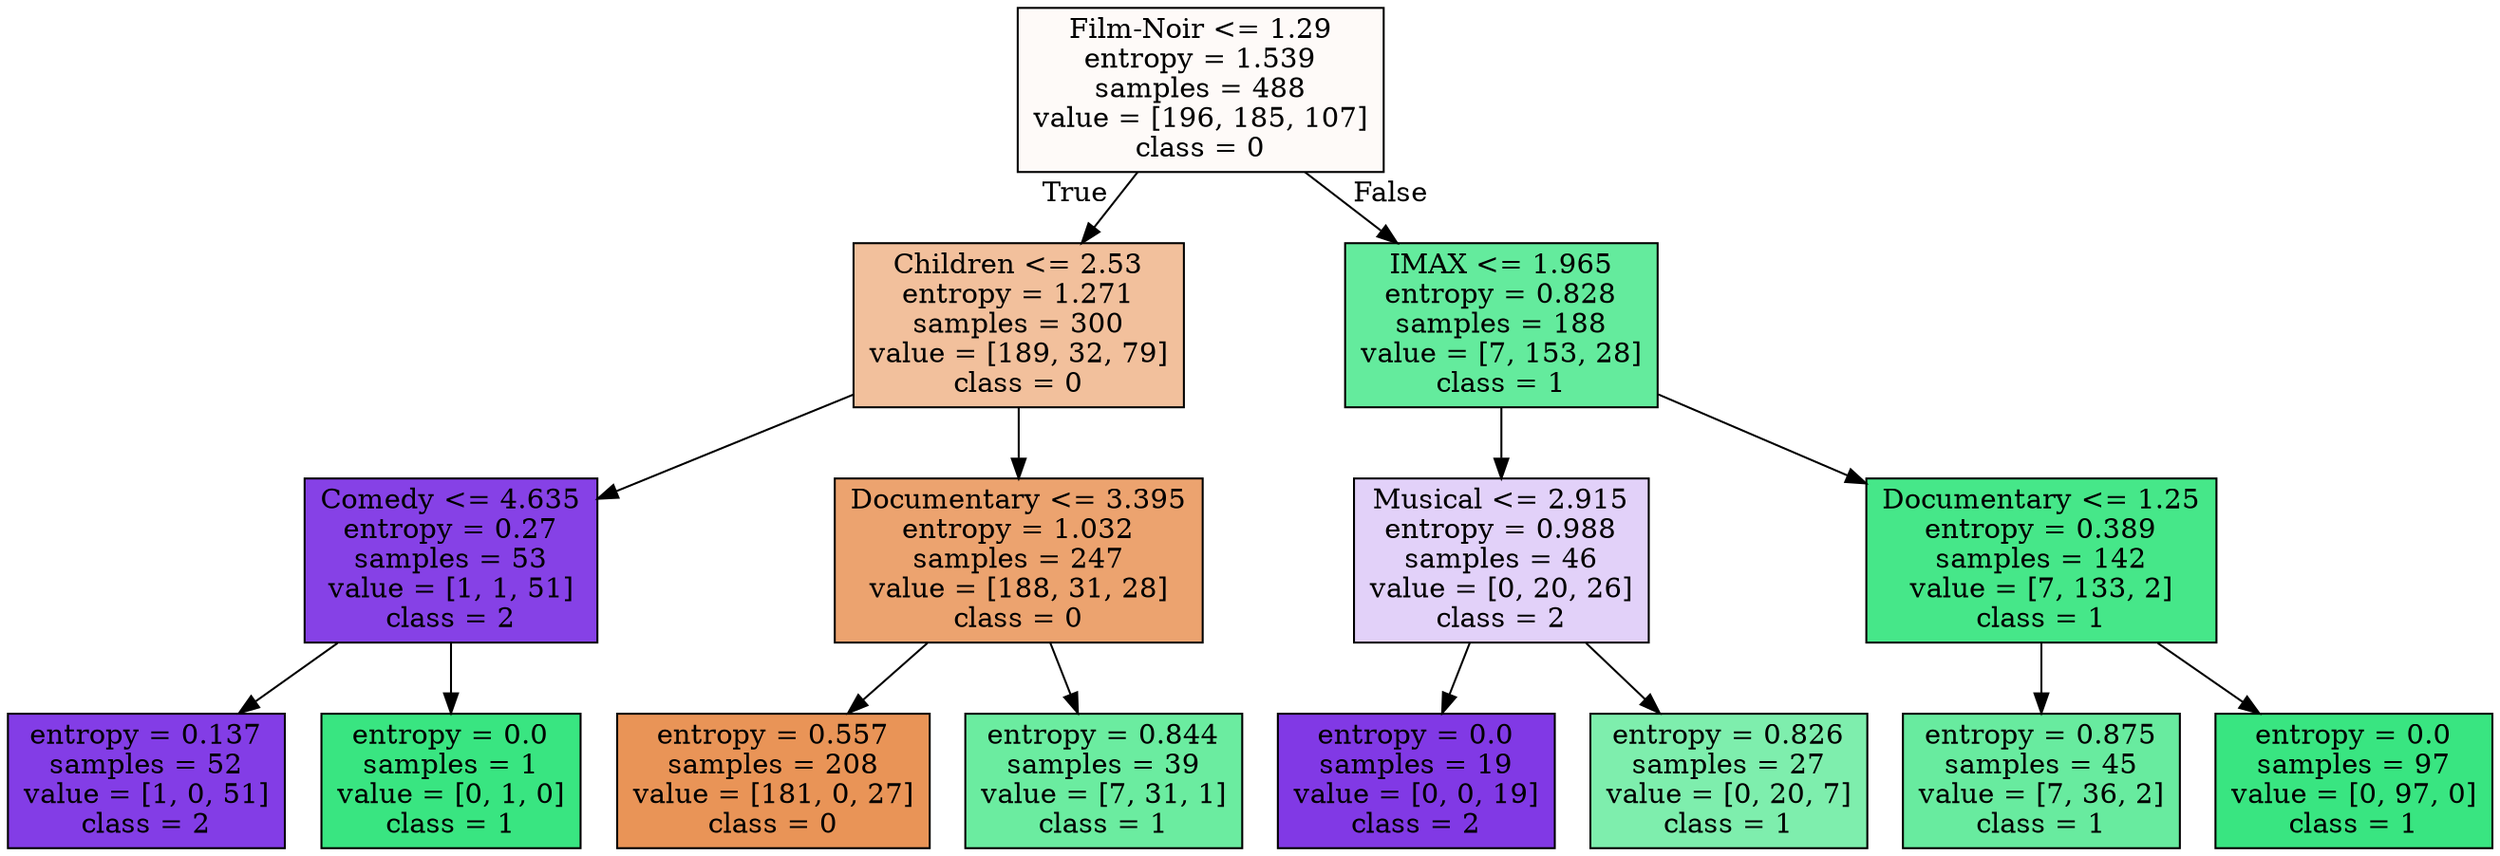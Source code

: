 digraph Tree {
node [shape=box, style="filled", color="black"] ;
0 [label="Film-Noir <= 1.29\nentropy = 1.539\nsamples = 488\nvalue = [196, 185, 107]\nclass = 0", fillcolor="#fefaf8"] ;
1 [label="Children <= 2.53\nentropy = 1.271\nsamples = 300\nvalue = [189, 32, 79]\nclass = 0", fillcolor="#f2c09c"] ;
0 -> 1 [labeldistance=2.5, labelangle=45, headlabel="True"] ;
2 [label="Comedy <= 4.635\nentropy = 0.27\nsamples = 53\nvalue = [1, 1, 51]\nclass = 2", fillcolor="#8641e6"] ;
1 -> 2 ;
3 [label="entropy = 0.137\nsamples = 52\nvalue = [1, 0, 51]\nclass = 2", fillcolor="#833de6"] ;
2 -> 3 ;
4 [label="entropy = 0.0\nsamples = 1\nvalue = [0, 1, 0]\nclass = 1", fillcolor="#39e581"] ;
2 -> 4 ;
5 [label="Documentary <= 3.395\nentropy = 1.032\nsamples = 247\nvalue = [188, 31, 28]\nclass = 0", fillcolor="#eca36f"] ;
1 -> 5 ;
6 [label="entropy = 0.557\nsamples = 208\nvalue = [181, 0, 27]\nclass = 0", fillcolor="#e99457"] ;
5 -> 6 ;
7 [label="entropy = 0.844\nsamples = 39\nvalue = [7, 31, 1]\nclass = 1", fillcolor="#6beca0"] ;
5 -> 7 ;
8 [label="IMAX <= 1.965\nentropy = 0.828\nsamples = 188\nvalue = [7, 153, 28]\nclass = 1", fillcolor="#64eb9d"] ;
0 -> 8 [labeldistance=2.5, labelangle=-45, headlabel="False"] ;
9 [label="Musical <= 2.915\nentropy = 0.988\nsamples = 46\nvalue = [0, 20, 26]\nclass = 2", fillcolor="#e2d1f9"] ;
8 -> 9 ;
10 [label="entropy = 0.0\nsamples = 19\nvalue = [0, 0, 19]\nclass = 2", fillcolor="#8139e5"] ;
9 -> 10 ;
11 [label="entropy = 0.826\nsamples = 27\nvalue = [0, 20, 7]\nclass = 1", fillcolor="#7eeead"] ;
9 -> 11 ;
12 [label="Documentary <= 1.25\nentropy = 0.389\nsamples = 142\nvalue = [7, 133, 2]\nclass = 1", fillcolor="#46e789"] ;
8 -> 12 ;
13 [label="entropy = 0.875\nsamples = 45\nvalue = [7, 36, 2]\nclass = 1", fillcolor="#68eb9f"] ;
12 -> 13 ;
14 [label="entropy = 0.0\nsamples = 97\nvalue = [0, 97, 0]\nclass = 1", fillcolor="#39e581"] ;
12 -> 14 ;
}